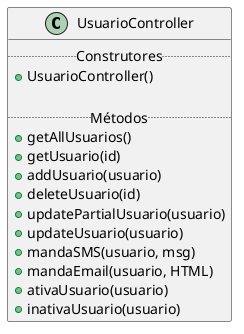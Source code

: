 @startuml
class UsuarioController {
  .. Construtores ..
    +UsuarioController()

  .. Métodos ..
    +getAllUsuarios()
    +getUsuario(id)
    +addUsuario(usuario)
    +deleteUsuario(id)
    +updatePartialUsuario(usuario)
    +updateUsuario(usuario)
    +mandaSMS(usuario, msg)
    +mandaEmail(usuario, HTML)
    +ativaUsuario(usuario)
    +inativaUsuario(usuario)
}
@enduml